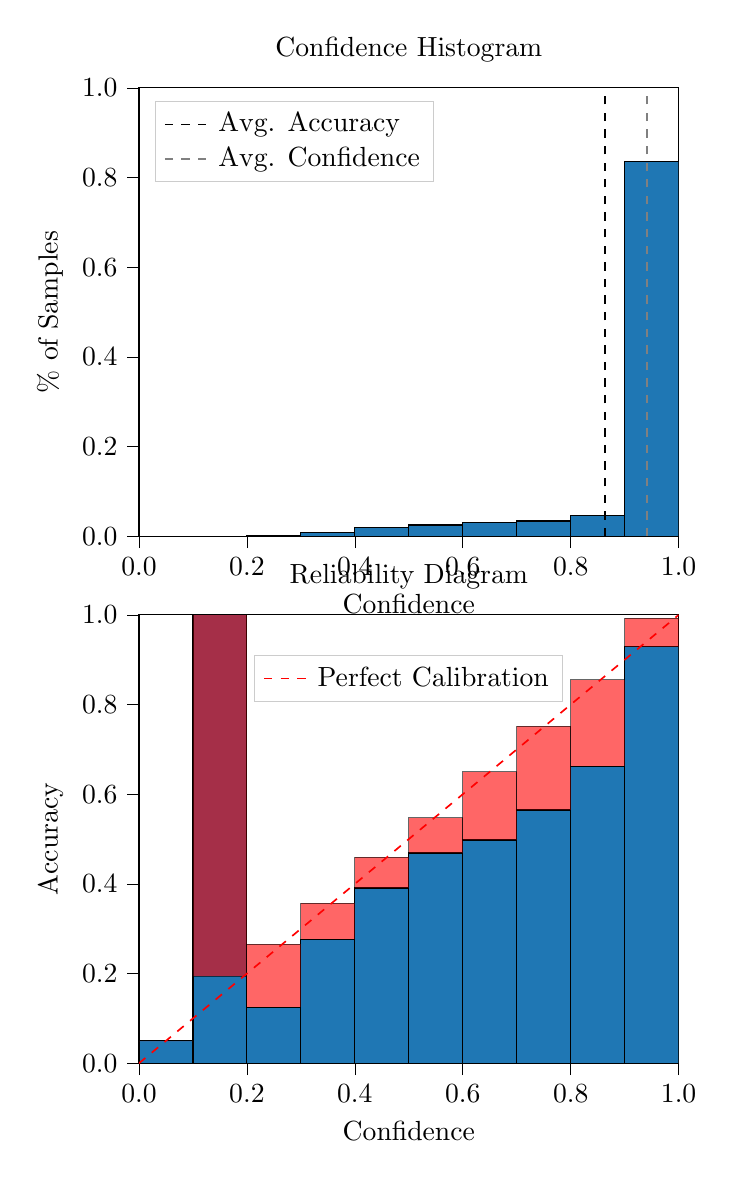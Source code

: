 % This file was created by tikzplotlib v0.9.8.
\begin{tikzpicture}

\definecolor{color0}{rgb}{0.122,0.467,0.706}

\begin{groupplot}[group style={group size=1 by 2}]
\nextgroupplot[
legend cell align={left},
legend style={
  fill opacity=0.8,
  draw opacity=1,
  text opacity=1,
  at={(0.03,0.97)},
  anchor=north west,
  draw=white!80!black
},
tick align=outside,
tick pos=left,
title={Confidence Histogram},
x grid style={white!69.02!black},
xlabel={Confidence},
xmin=0, xmax=1,
xtick style={color=black},
xtick={0,0.2,0.4,0.6,0.8,1},
xticklabels={0.0,0.2,0.4,0.6,0.8,1.0},
y grid style={white!69.02!black},
ylabel={\% of Samples},
ymin=0, ymax=1,
ytick style={color=black},
ytick={0,0.2,0.4,0.6,0.8,1},
yticklabels={0.0,0.2,0.4,0.6,0.8,1.0}
]
\draw[draw=black,fill=color0] (axis cs:-6.939e-18,0) rectangle (axis cs:0.1,0);
\draw[draw=black,fill=color0] (axis cs:0.1,0) rectangle (axis cs:0.2,0.0);
\draw[draw=black,fill=color0] (axis cs:0.2,0) rectangle (axis cs:0.3,0.001);
\draw[draw=black,fill=color0] (axis cs:0.3,0) rectangle (axis cs:0.4,0.008);
\draw[draw=black,fill=color0] (axis cs:0.4,0) rectangle (axis cs:0.5,0.019);
\draw[draw=black,fill=color0] (axis cs:0.5,0) rectangle (axis cs:0.6,0.025);
\draw[draw=black,fill=color0] (axis cs:0.6,0) rectangle (axis cs:0.7,0.031);
\draw[draw=black,fill=color0] (axis cs:0.7,0) rectangle (axis cs:0.8,0.034);
\draw[draw=black,fill=color0] (axis cs:0.8,0) rectangle (axis cs:0.9,0.047);
\draw[draw=black,fill=color0] (axis cs:0.9,0) rectangle (axis cs:1,0.835);
\addplot [semithick, black, dashed]
table {%
0.863 0
0.863 1
};
\addlegendentry{Avg. Accuracy}
\addplot [semithick, white!50.196!black, dashed]
table {%
0.941 0
0.941 1
};
\addlegendentry{Avg. Confidence}

\nextgroupplot[
legend cell align={left},
legend style={
  fill opacity=0.8,
  draw opacity=1,
  text opacity=1,
  at={(0.5,0.91)},
  anchor=north,
  draw=white!80!black
},
tick align=outside,
tick pos=left,
title={Reliability Diagram},
x grid style={white!69.02!black},
xlabel={Confidence},
xmin=0, xmax=1,
xtick style={color=black},
xtick={0,0.2,0.4,0.6,0.8,1},
xticklabels={0.0,0.2,0.4,0.6,0.8,1.0},
y grid style={white!69.02!black},
ylabel={Accuracy},
ymin=0, ymax=1,
ytick style={color=black},
ytick={0,0.2,0.4,0.6,0.8,1},
yticklabels={0.0,0.2,0.4,0.6,0.8,1.0}
]
\draw[draw=black,fill=color0] (axis cs:-6.939e-18,0) rectangle (axis cs:0.1,0.05);
\draw[draw=black,fill=color0] (axis cs:0.1,0) rectangle (axis cs:0.2,1);
\draw[draw=black,fill=color0] (axis cs:0.2,0) rectangle (axis cs:0.3,0.125);
\draw[draw=black,fill=color0] (axis cs:0.3,0) rectangle (axis cs:0.4,0.277);
\draw[draw=black,fill=color0] (axis cs:0.4,0) rectangle (axis cs:0.5,0.391);
\draw[draw=black,fill=color0] (axis cs:0.5,0) rectangle (axis cs:0.6,0.469);
\draw[draw=black,fill=color0] (axis cs:0.6,0) rectangle (axis cs:0.7,0.498);
\draw[draw=black,fill=color0] (axis cs:0.7,0) rectangle (axis cs:0.8,0.565);
\draw[draw=black,fill=color0] (axis cs:0.8,0) rectangle (axis cs:0.9,0.662);
\draw[draw=black,fill=color0] (axis cs:0.9,0) rectangle (axis cs:1,0.929);
\draw[draw=black,fill=red,opacity=0.6] (axis cs:-6.939e-18,0.05) rectangle (axis cs:0.1,0.05);
\draw[draw=black,fill=red,opacity=0.6] (axis cs:0.1,1) rectangle (axis cs:0.2,0.194);
\draw[draw=black,fill=red,opacity=0.6] (axis cs:0.2,0.125) rectangle (axis cs:0.3,0.265);
\draw[draw=black,fill=red,opacity=0.6] (axis cs:0.3,0.277) rectangle (axis cs:0.4,0.357);
\draw[draw=black,fill=red,opacity=0.6] (axis cs:0.4,0.391) rectangle (axis cs:0.5,0.459);
\draw[draw=black,fill=red,opacity=0.6] (axis cs:0.5,0.469) rectangle (axis cs:0.6,0.548);
\draw[draw=black,fill=red,opacity=0.6] (axis cs:0.6,0.498) rectangle (axis cs:0.7,0.65);
\draw[draw=black,fill=red,opacity=0.6] (axis cs:0.7,0.565) rectangle (axis cs:0.8,0.752);
\draw[draw=black,fill=red,opacity=0.6] (axis cs:0.8,0.662) rectangle (axis cs:0.9,0.855);
\draw[draw=black,fill=red,opacity=0.6] (axis cs:0.9,0.929) rectangle (axis cs:1,0.993);
\addplot [semithick, red, dashed]
table {%
0 0
1 1
};
\addlegendentry{Perfect Calibration}
\end{groupplot}

\end{tikzpicture}
